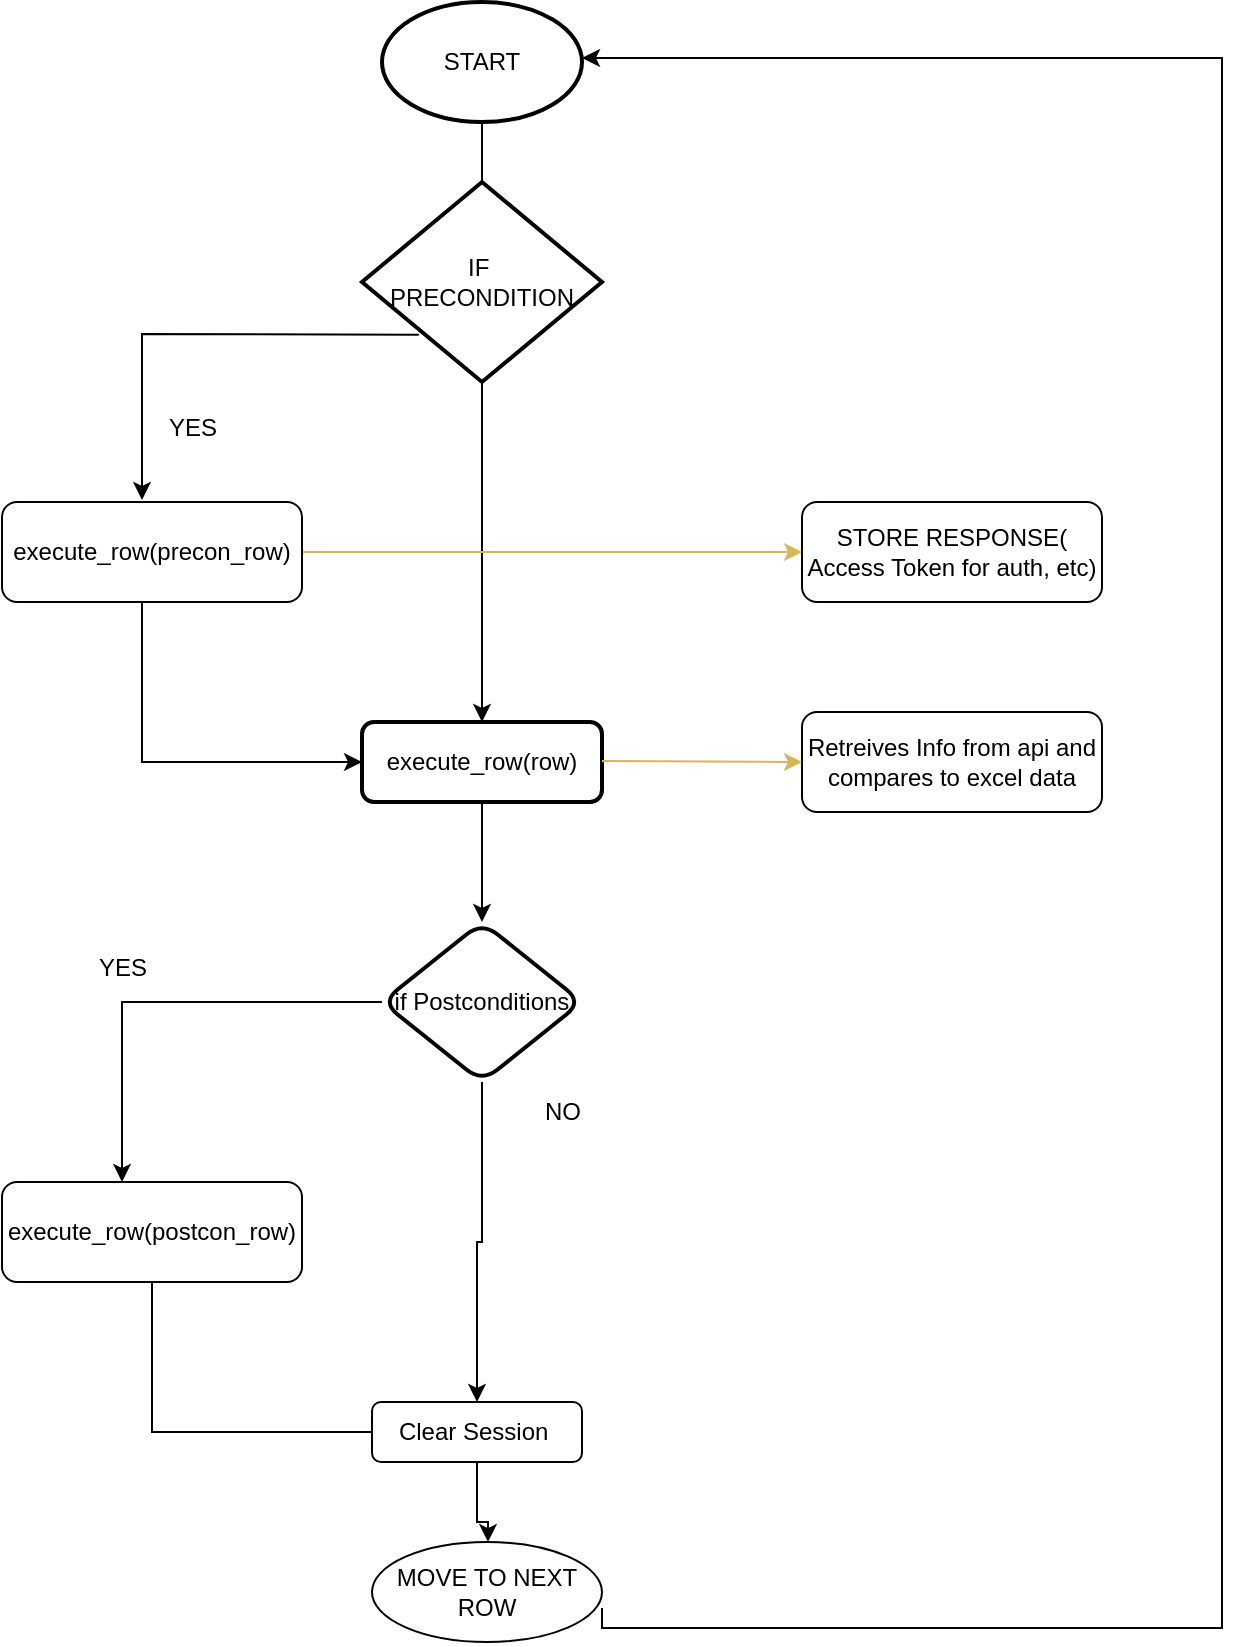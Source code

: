 <mxfile version="28.0.4">
  <diagram name="Page-1" id="oh0I2z6rUmk7tpq_Uz8h">
    <mxGraphModel dx="1389" dy="801" grid="1" gridSize="10" guides="1" tooltips="1" connect="1" arrows="1" fold="1" page="1" pageScale="1" pageWidth="850" pageHeight="1100" math="0" shadow="0">
      <root>
        <mxCell id="0" />
        <mxCell id="1" parent="0" />
        <mxCell id="SBg4fu78WVAu0Ns62MvC-1" value="START" style="strokeWidth=2;html=1;shape=mxgraph.flowchart.start_1;whiteSpace=wrap;" vertex="1" parent="1">
          <mxGeometry x="390" y="130" width="100" height="60" as="geometry" />
        </mxCell>
        <mxCell id="SBg4fu78WVAu0Ns62MvC-16" value="" style="edgeStyle=orthogonalEdgeStyle;rounded=0;orthogonalLoop=1;jettySize=auto;html=1;" edge="1" parent="1" source="SBg4fu78WVAu0Ns62MvC-4" target="SBg4fu78WVAu0Ns62MvC-15">
          <mxGeometry relative="1" as="geometry" />
        </mxCell>
        <mxCell id="SBg4fu78WVAu0Ns62MvC-4" value="IF&amp;nbsp;&lt;br&gt;PRECONDITION" style="strokeWidth=2;html=1;shape=mxgraph.flowchart.decision;whiteSpace=wrap;" vertex="1" parent="1">
          <mxGeometry x="380" y="220" width="120" height="100" as="geometry" />
        </mxCell>
        <mxCell id="SBg4fu78WVAu0Ns62MvC-8" value="" style="endArrow=none;html=1;rounded=0;entryX=0.5;entryY=1;entryDx=0;entryDy=0;entryPerimeter=0;" edge="1" parent="1" target="SBg4fu78WVAu0Ns62MvC-1">
          <mxGeometry width="50" height="50" relative="1" as="geometry">
            <mxPoint x="440" y="220" as="sourcePoint" />
            <mxPoint x="450" y="180" as="targetPoint" />
          </mxGeometry>
        </mxCell>
        <mxCell id="SBg4fu78WVAu0Ns62MvC-9" value="YES" style="text;html=1;align=center;verticalAlign=middle;resizable=0;points=[];autosize=1;strokeColor=none;fillColor=none;" vertex="1" parent="1">
          <mxGeometry x="270" y="328" width="50" height="30" as="geometry" />
        </mxCell>
        <mxCell id="SBg4fu78WVAu0Ns62MvC-22" value="" style="edgeStyle=orthogonalEdgeStyle;rounded=0;orthogonalLoop=1;jettySize=auto;html=1;fillColor=#fff2cc;strokeColor=#d6b656;" edge="1" parent="1" source="SBg4fu78WVAu0Ns62MvC-11" target="SBg4fu78WVAu0Ns62MvC-21">
          <mxGeometry relative="1" as="geometry" />
        </mxCell>
        <mxCell id="SBg4fu78WVAu0Ns62MvC-11" value="execute_row(precon_row)" style="rounded=1;whiteSpace=wrap;html=1;" vertex="1" parent="1">
          <mxGeometry x="200" y="380" width="150" height="50" as="geometry" />
        </mxCell>
        <mxCell id="SBg4fu78WVAu0Ns62MvC-13" value="" style="endArrow=classic;html=1;rounded=0;exitX=0.237;exitY=0.764;exitDx=0;exitDy=0;exitPerimeter=0;" edge="1" parent="1" source="SBg4fu78WVAu0Ns62MvC-4">
          <mxGeometry width="50" height="50" relative="1" as="geometry">
            <mxPoint x="360" y="350" as="sourcePoint" />
            <mxPoint x="270" y="379" as="targetPoint" />
            <Array as="points">
              <mxPoint x="270" y="296" />
            </Array>
          </mxGeometry>
        </mxCell>
        <mxCell id="SBg4fu78WVAu0Ns62MvC-20" value="" style="edgeStyle=orthogonalEdgeStyle;rounded=0;orthogonalLoop=1;jettySize=auto;html=1;" edge="1" parent="1" source="SBg4fu78WVAu0Ns62MvC-15" target="SBg4fu78WVAu0Ns62MvC-19">
          <mxGeometry relative="1" as="geometry" />
        </mxCell>
        <mxCell id="SBg4fu78WVAu0Ns62MvC-15" value="execute_row(row)" style="rounded=1;whiteSpace=wrap;html=1;strokeWidth=2;" vertex="1" parent="1">
          <mxGeometry x="380" y="490" width="120" height="40" as="geometry" />
        </mxCell>
        <mxCell id="SBg4fu78WVAu0Ns62MvC-18" value="" style="endArrow=classic;html=1;rounded=0;entryX=0;entryY=0.5;entryDx=0;entryDy=0;" edge="1" parent="1" target="SBg4fu78WVAu0Ns62MvC-15">
          <mxGeometry width="50" height="50" relative="1" as="geometry">
            <mxPoint x="270" y="430" as="sourcePoint" />
            <mxPoint x="260" y="480" as="targetPoint" />
            <Array as="points">
              <mxPoint x="270" y="510" />
            </Array>
          </mxGeometry>
        </mxCell>
        <mxCell id="SBg4fu78WVAu0Ns62MvC-46" style="edgeStyle=orthogonalEdgeStyle;rounded=0;orthogonalLoop=1;jettySize=auto;html=1;entryX=0.5;entryY=0;entryDx=0;entryDy=0;" edge="1" parent="1" source="SBg4fu78WVAu0Ns62MvC-19" target="SBg4fu78WVAu0Ns62MvC-43">
          <mxGeometry relative="1" as="geometry" />
        </mxCell>
        <mxCell id="SBg4fu78WVAu0Ns62MvC-19" value="if Postconditions" style="rhombus;whiteSpace=wrap;html=1;rounded=1;strokeWidth=2;" vertex="1" parent="1">
          <mxGeometry x="390" y="590" width="100" height="80" as="geometry" />
        </mxCell>
        <mxCell id="SBg4fu78WVAu0Ns62MvC-21" value="STORE RESPONSE( Access Token for auth, etc)" style="rounded=1;whiteSpace=wrap;html=1;" vertex="1" parent="1">
          <mxGeometry x="600" y="380" width="150" height="50" as="geometry" />
        </mxCell>
        <mxCell id="SBg4fu78WVAu0Ns62MvC-23" value="Retreives Info from api and compares to excel data" style="rounded=1;whiteSpace=wrap;html=1;" vertex="1" parent="1">
          <mxGeometry x="600" y="485" width="150" height="50" as="geometry" />
        </mxCell>
        <mxCell id="SBg4fu78WVAu0Ns62MvC-24" value="" style="edgeStyle=orthogonalEdgeStyle;rounded=0;orthogonalLoop=1;jettySize=auto;html=1;fillColor=#fff2cc;strokeColor=#d6b656;entryX=0;entryY=0.5;entryDx=0;entryDy=0;" edge="1" parent="1" target="SBg4fu78WVAu0Ns62MvC-23">
          <mxGeometry relative="1" as="geometry">
            <mxPoint x="500" y="509.52" as="sourcePoint" />
            <mxPoint x="580" y="509.52" as="targetPoint" />
          </mxGeometry>
        </mxCell>
        <mxCell id="SBg4fu78WVAu0Ns62MvC-44" value="" style="edgeStyle=orthogonalEdgeStyle;rounded=0;orthogonalLoop=1;jettySize=auto;html=1;entryX=0.5;entryY=0;entryDx=0;entryDy=0;exitX=1;exitY=0.5;exitDx=0;exitDy=0;" edge="1" parent="1" source="SBg4fu78WVAu0Ns62MvC-28" target="SBg4fu78WVAu0Ns62MvC-43">
          <mxGeometry relative="1" as="geometry">
            <mxPoint x="340" y="745" as="sourcePoint" />
            <Array as="points">
              <mxPoint x="275" y="745" />
              <mxPoint x="275" y="845" />
              <mxPoint x="437" y="845" />
            </Array>
          </mxGeometry>
        </mxCell>
        <mxCell id="SBg4fu78WVAu0Ns62MvC-28" value="execute_row(postcon_row)" style="rounded=1;whiteSpace=wrap;html=1;" vertex="1" parent="1">
          <mxGeometry x="200" y="720" width="150" height="50" as="geometry" />
        </mxCell>
        <mxCell id="SBg4fu78WVAu0Ns62MvC-32" style="edgeStyle=orthogonalEdgeStyle;rounded=0;orthogonalLoop=1;jettySize=auto;html=1;entryX=0.4;entryY=0;entryDx=0;entryDy=0;entryPerimeter=0;" edge="1" parent="1" source="SBg4fu78WVAu0Ns62MvC-19" target="SBg4fu78WVAu0Ns62MvC-28">
          <mxGeometry relative="1" as="geometry" />
        </mxCell>
        <mxCell id="SBg4fu78WVAu0Ns62MvC-39" style="edgeStyle=orthogonalEdgeStyle;rounded=0;orthogonalLoop=1;jettySize=auto;html=1;exitX=1;exitY=0.5;exitDx=0;exitDy=0;" edge="1" parent="1">
          <mxGeometry relative="1" as="geometry">
            <mxPoint x="490" y="158" as="targetPoint" />
            <mxPoint x="500" y="933" as="sourcePoint" />
            <Array as="points">
              <mxPoint x="810" y="943" />
              <mxPoint x="810" y="158" />
            </Array>
          </mxGeometry>
        </mxCell>
        <mxCell id="SBg4fu78WVAu0Ns62MvC-34" value="MOVE TO NEXT ROW" style="ellipse;whiteSpace=wrap;html=1;rounded=1;" vertex="1" parent="1">
          <mxGeometry x="385" y="900" width="115" height="50" as="geometry" />
        </mxCell>
        <mxCell id="SBg4fu78WVAu0Ns62MvC-37" value="YES" style="text;html=1;align=center;verticalAlign=middle;resizable=0;points=[];autosize=1;strokeColor=none;fillColor=none;" vertex="1" parent="1">
          <mxGeometry x="235" y="598" width="50" height="30" as="geometry" />
        </mxCell>
        <mxCell id="SBg4fu78WVAu0Ns62MvC-38" value="NO" style="text;html=1;align=center;verticalAlign=middle;resizable=0;points=[];autosize=1;strokeColor=none;fillColor=none;" vertex="1" parent="1">
          <mxGeometry x="460" y="670" width="40" height="30" as="geometry" />
        </mxCell>
        <mxCell id="SBg4fu78WVAu0Ns62MvC-45" value="" style="edgeStyle=orthogonalEdgeStyle;rounded=0;orthogonalLoop=1;jettySize=auto;html=1;" edge="1" parent="1" source="SBg4fu78WVAu0Ns62MvC-43" target="SBg4fu78WVAu0Ns62MvC-34">
          <mxGeometry relative="1" as="geometry">
            <Array as="points">
              <mxPoint x="437" y="890" />
              <mxPoint x="443" y="890" />
            </Array>
          </mxGeometry>
        </mxCell>
        <mxCell id="SBg4fu78WVAu0Ns62MvC-43" value="Clear Session&amp;nbsp;" style="whiteSpace=wrap;html=1;rounded=1;" vertex="1" parent="1">
          <mxGeometry x="385" y="830" width="105" height="30" as="geometry" />
        </mxCell>
      </root>
    </mxGraphModel>
  </diagram>
</mxfile>
